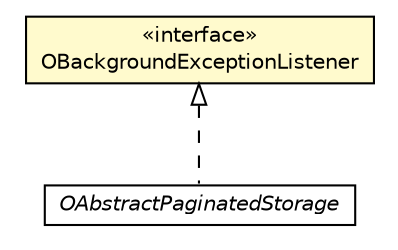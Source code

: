 #!/usr/local/bin/dot
#
# Class diagram 
# Generated by UMLGraph version R5_6-24-gf6e263 (http://www.umlgraph.org/)
#

digraph G {
	edge [fontname="Helvetica",fontsize=10,labelfontname="Helvetica",labelfontsize=10];
	node [fontname="Helvetica",fontsize=10,shape=plaintext];
	nodesep=0.25;
	ranksep=0.5;
	// com.orientechnologies.orient.core.storage.impl.local.OAbstractPaginatedStorage
	c681865 [label=<<table title="com.orientechnologies.orient.core.storage.impl.local.OAbstractPaginatedStorage" border="0" cellborder="1" cellspacing="0" cellpadding="2" port="p" href="../../impl/local/OAbstractPaginatedStorage.html">
		<tr><td><table border="0" cellspacing="0" cellpadding="1">
<tr><td align="center" balign="center"><font face="Helvetica-Oblique"> OAbstractPaginatedStorage </font></td></tr>
		</table></td></tr>
		</table>>, URL="../../impl/local/OAbstractPaginatedStorage.html", fontname="Helvetica", fontcolor="black", fontsize=10.0];
	// com.orientechnologies.orient.core.storage.cache.local.OBackgroundExceptionListener
	c681973 [label=<<table title="com.orientechnologies.orient.core.storage.cache.local.OBackgroundExceptionListener" border="0" cellborder="1" cellspacing="0" cellpadding="2" port="p" bgcolor="lemonChiffon" href="./OBackgroundExceptionListener.html">
		<tr><td><table border="0" cellspacing="0" cellpadding="1">
<tr><td align="center" balign="center"> &#171;interface&#187; </td></tr>
<tr><td align="center" balign="center"> OBackgroundExceptionListener </td></tr>
		</table></td></tr>
		</table>>, URL="./OBackgroundExceptionListener.html", fontname="Helvetica", fontcolor="black", fontsize=10.0];
	//com.orientechnologies.orient.core.storage.impl.local.OAbstractPaginatedStorage implements com.orientechnologies.orient.core.storage.cache.local.OBackgroundExceptionListener
	c681973:p -> c681865:p [dir=back,arrowtail=empty,style=dashed];
}

